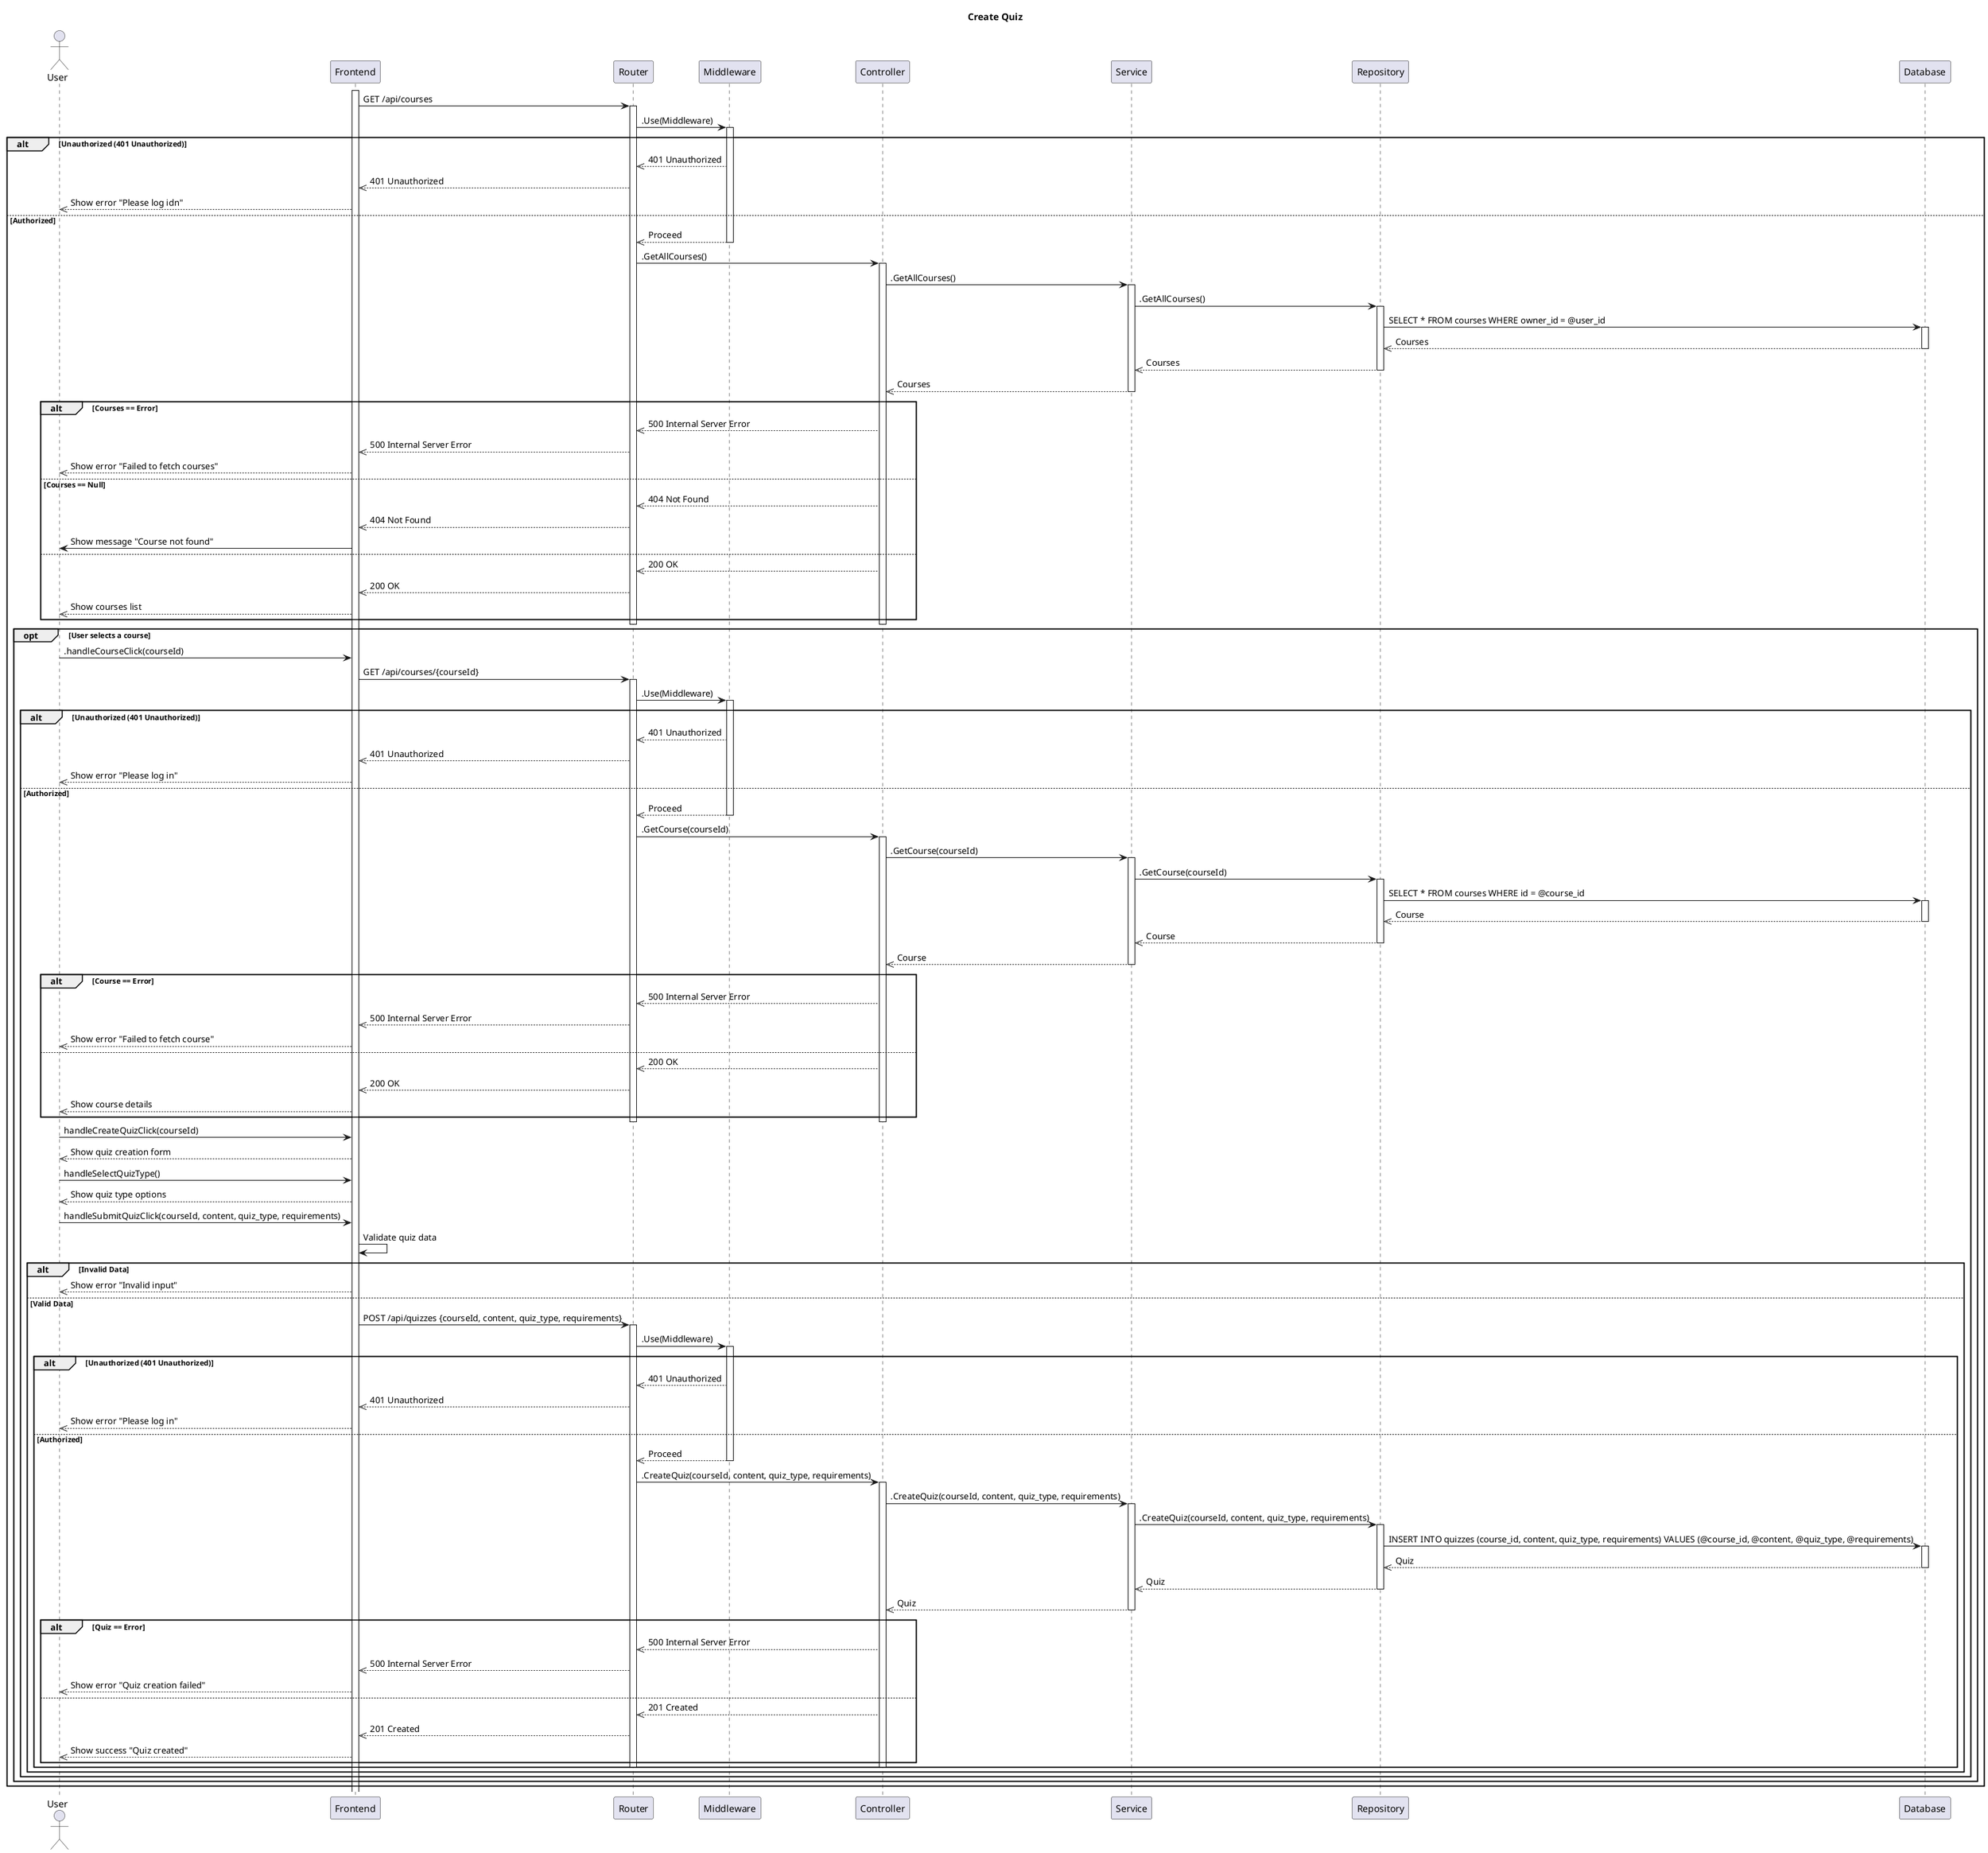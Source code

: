 @startuml SequenceDiagram
title Create Quiz

actor User

activate Frontend

Frontend -> Router: GET /api/courses
activate Router

Router -> Middleware: .Use(Middleware)
activate Middleware

alt Unauthorized (401 Unauthorized)
  Middleware -->> Router: 401 Unauthorized
  Router -->> Frontend: 401 Unauthorized
  Frontend -->> User: Show error "Please log idn"
else Authorized
  Middleware -->> Router: Proceed
  deactivate Middleware
  Router -> Controller: .GetAllCourses()
  deactivate Middleware
  activate Controller
  Controller -> Service: .GetAllCourses()
  activate Service
  Service -> Repository: .GetAllCourses()
  activate Repository
  Repository -> Database: SELECT * FROM courses WHERE owner_id = @user_id
  activate Database
  Database -->> Repository : Courses
  deactivate Database
  Repository -->> Service : Courses
  deactivate Repository
  Service -->> Controller : Courses
  deactivate Service
  alt Courses == Error
    Controller -->> Router : 500 Internal Server Error
    Router -->> Frontend : 500 Internal Server Error
    Frontend -->> User : Show error "Failed to fetch courses"
  else Courses == Null
    Controller -->> Router : 404 Not Found
    Router -->> Frontend : 404 Not Found
    Frontend -> User: Show message "Course not found"
  else
    Controller -->> Router : 200 OK
    Router -->> Frontend : 200 OK
    Frontend -->> User : Show courses list
  end
  deactivate Controller
  deactivate Router
  
  opt User selects a course
    User -> Frontend: .handleCourseClick(courseId)
    Frontend -> Router: GET /api/courses/{courseId}
    activate Router
    Router -> Middleware: .Use(Middleware)
    activate Middleware
    alt Unauthorized (401 Unauthorized)
      Middleware -->> Router: 401 Unauthorized
      Router -->> Frontend: 401 Unauthorized
      Frontend -->> User: Show error "Please log in"
    else Authorized
      Middleware -->> Router: Proceed
      deactivate Middleware
      Router -> Controller: .GetCourse(courseId)
      activate Controller
      Controller -> Service: .GetCourse(courseId)
      activate Service
      Service -> Repository: .GetCourse(courseId)
      activate Repository
      Repository -> Database: SELECT * FROM courses WHERE id = @course_id
      activate Database
      Database -->> Repository : Course
      deactivate Database
      Repository -->> Service : Course
      deactivate Repository
      Service -->> Controller : Course
      deactivate Service
      alt Course == Error
        Controller -->> Router : 500 Internal Server Error
        Router -->> Frontend : 500 Internal Server Error
        Frontend -->> User : Show error "Failed to fetch course"
      else
        Controller -->> Router : 200 OK
        Router -->> Frontend : 200 OK
        Frontend -->> User : Show course details
      end
      deactivate Controller
      deactivate Router
      User -> Frontend : handleCreateQuizClick(courseId)
      Frontend -->> User : Show quiz creation form
      User -> Frontend : handleSelectQuizType()
      Frontend -->> User : Show quiz type options
      User -> Frontend : handleSubmitQuizClick(courseId, content, quiz_type, requirements)
      Frontend -> Frontend : Validate quiz data
      alt Invalid Data
        Frontend -->> User : Show error "Invalid input"
      else Valid Data
        Frontend -> Router: POST /api/quizzes {courseId, content, quiz_type, requirements}
        activate Router
        Router -> Middleware: .Use(Middleware)
        activate Middleware
        alt Unauthorized (401 Unauthorized)
          Middleware -->> Router: 401 Unauthorized
          Router -->> Frontend: 401 Unauthorized
          Frontend -->> User: Show error "Please log in"
        else Authorized
          Middleware -->> Router: Proceed
          deactivate Middleware
          Router -> Controller: .CreateQuiz(courseId, content, quiz_type, requirements)
          activate Controller
          Controller -> Service: .CreateQuiz(courseId, content, quiz_type, requirements)
          activate Service
          Service -> Repository: .CreateQuiz(courseId, content, quiz_type, requirements)
          activate Repository
          Repository -> Database: INSERT INTO quizzes (course_id, content, quiz_type, requirements) VALUES (@course_id, @content, @quiz_type, @requirements)
          activate Database
          Database -->> Repository : Quiz
          deactivate Database
          Repository -->> Service : Quiz
          deactivate Repository
          Service -->> Controller : Quiz
          deactivate Service
          alt Quiz == Error
            Controller -->> Router : 500 Internal Server Error
            Router -->> Frontend : 500 Internal Server Error
            Frontend -->> User : Show error "Quiz creation failed"
          else
            Controller -->> Router : 201 Created
            Router -->> Frontend : 201 Created
            Frontend -->> User : Show success "Quiz created"
          end
          deactivate Controller
          deactivate Router
        end
      end
    end
  end
end
@enduml
